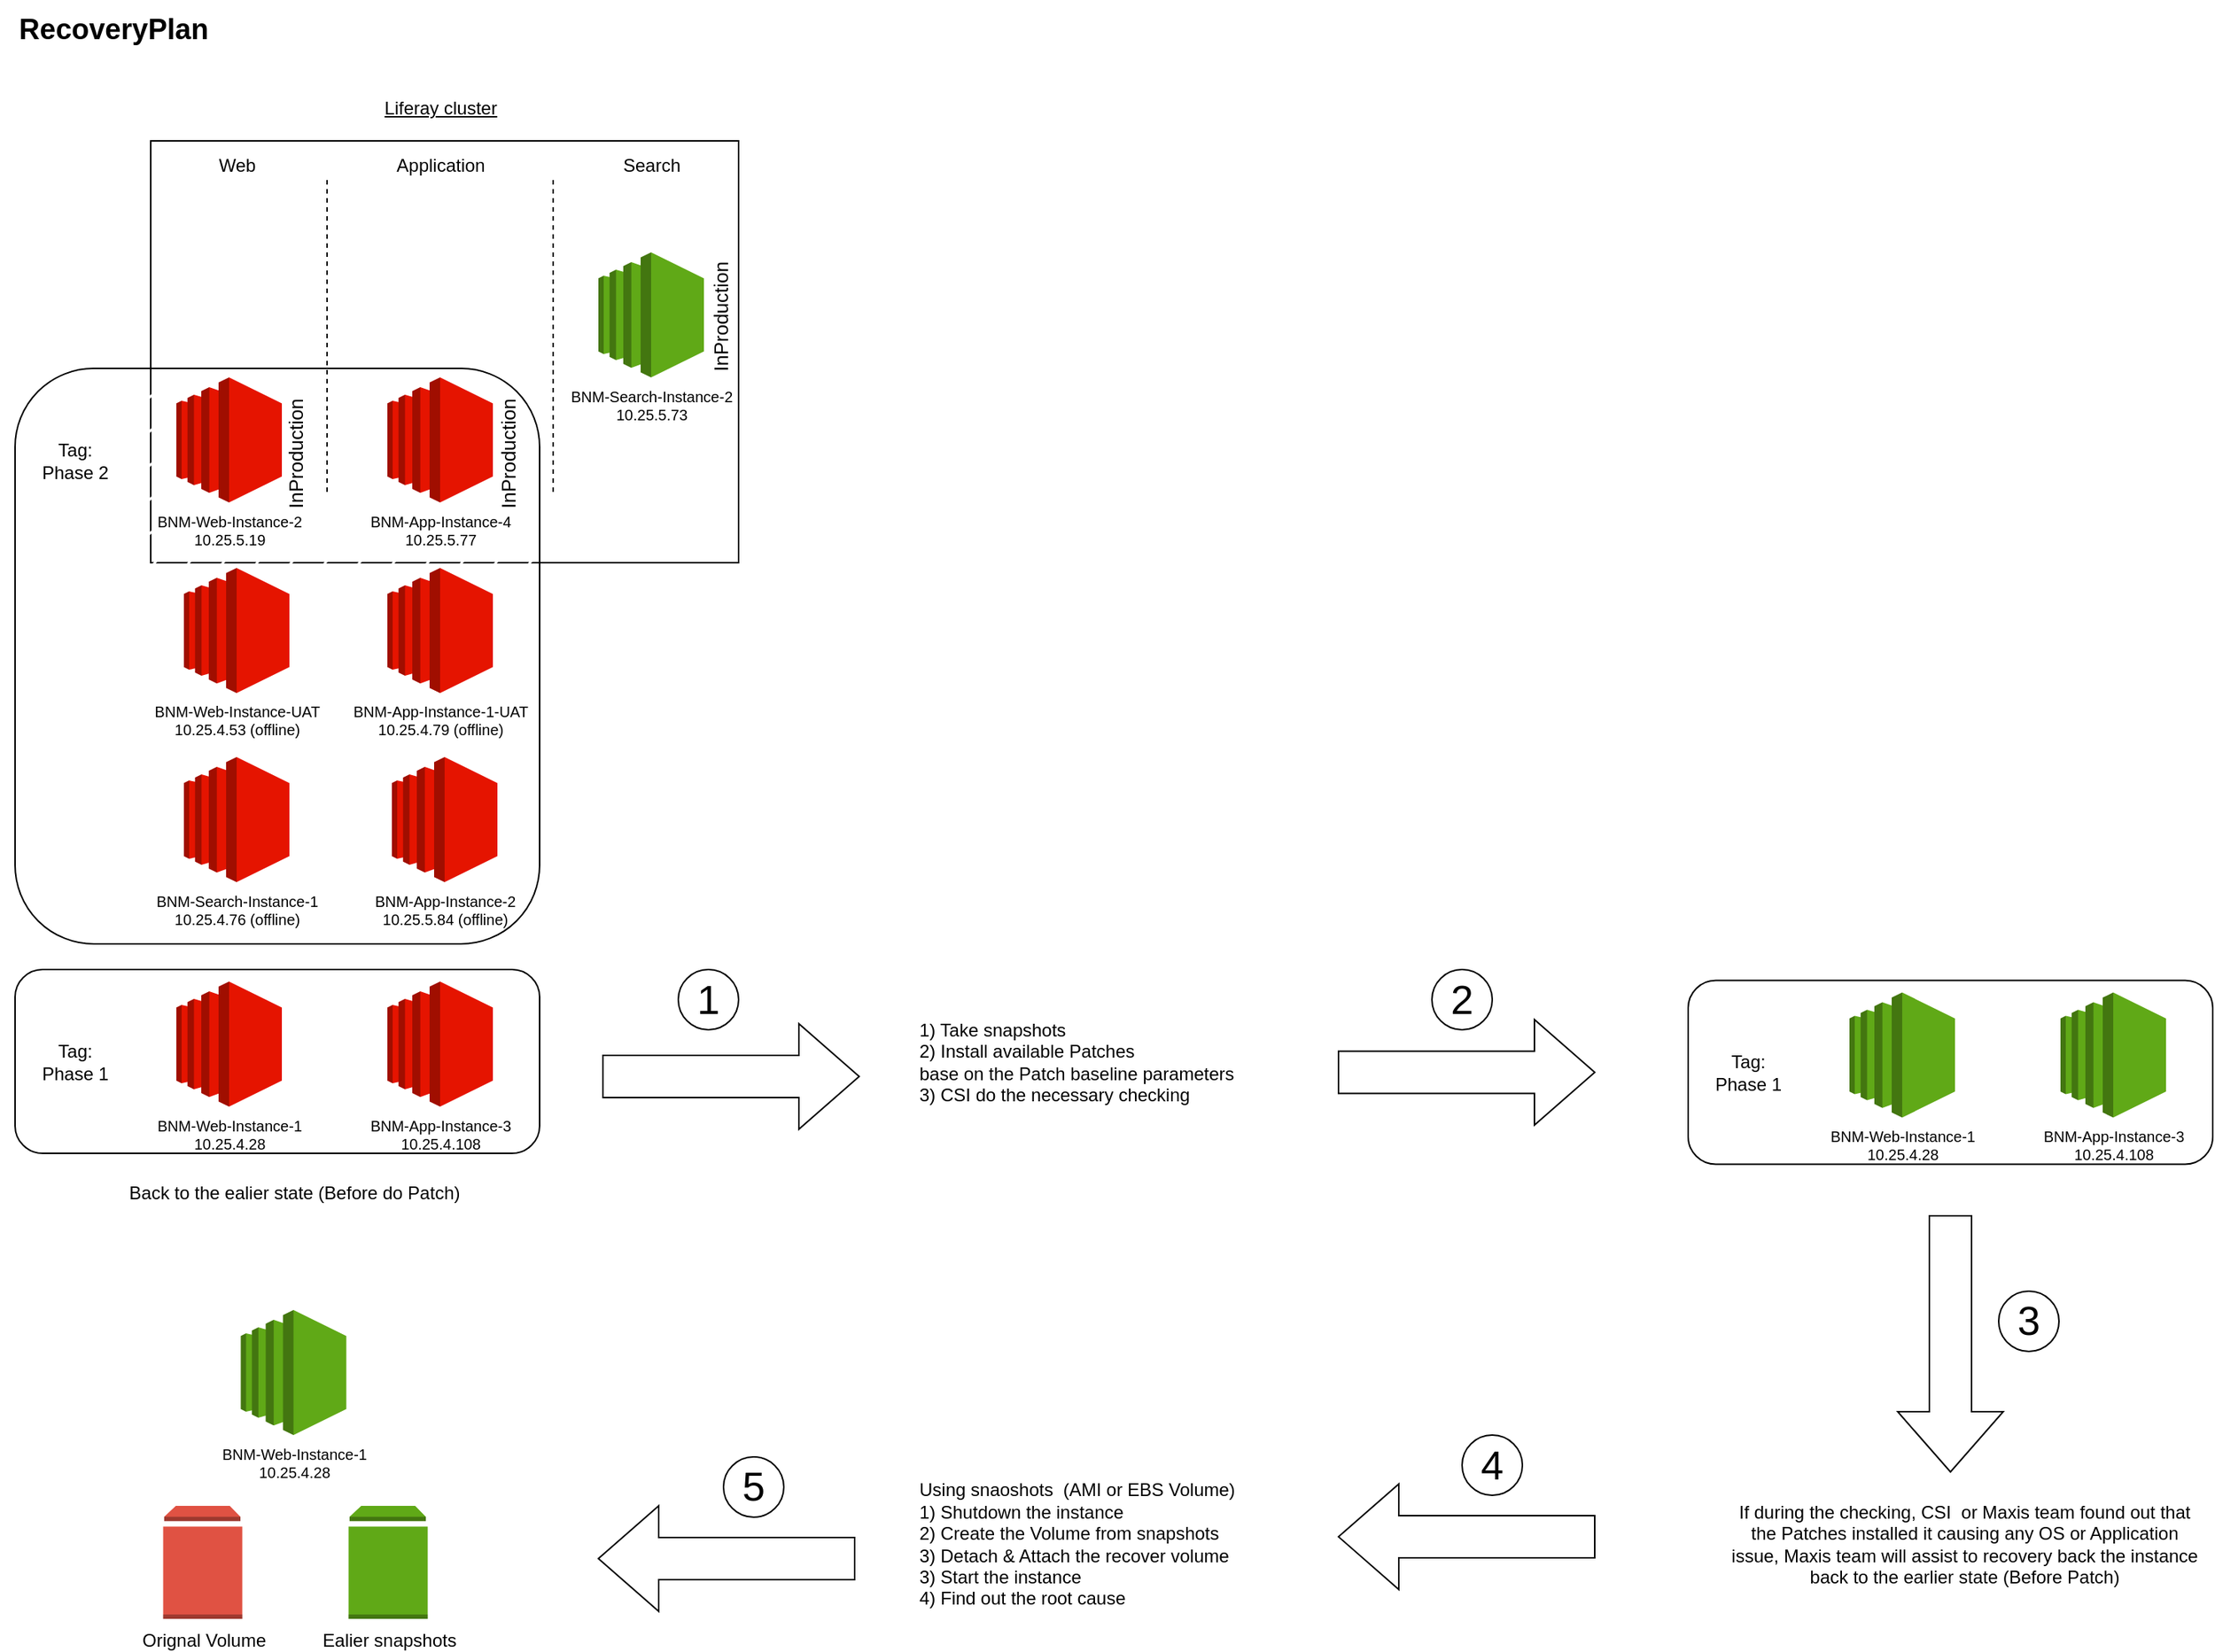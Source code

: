 <mxfile version="23.0.1" type="github">
  <diagram name="Page-1" id="zd14XdLHzOIlV9dh_mGD">
    <mxGraphModel dx="2049" dy="1027" grid="1" gridSize="10" guides="1" tooltips="1" connect="1" arrows="1" fold="1" page="1" pageScale="1" pageWidth="850" pageHeight="1100" math="0" shadow="0">
      <root>
        <mxCell id="0" />
        <mxCell id="1" parent="0" />
        <mxCell id="PuqvNV7YYjLfVx9njn4m-1" value="RecoveryPlan" style="text;html=1;align=center;verticalAlign=middle;resizable=0;points=[];autosize=1;strokeColor=none;fillColor=none;fontSize=19;fontStyle=1" parent="1" vertex="1">
          <mxGeometry x="30" y="13" width="150" height="40" as="geometry" />
        </mxCell>
        <mxCell id="PuqvNV7YYjLfVx9njn4m-69" value="" style="rounded=1;whiteSpace=wrap;html=1;" parent="1" vertex="1">
          <mxGeometry x="40" y="656.5" width="348" height="122" as="geometry" />
        </mxCell>
        <mxCell id="PuqvNV7YYjLfVx9njn4m-70" value="BNM-Web-Instance-1&lt;br&gt;10.25.4.28" style="outlineConnect=0;dashed=0;verticalLabelPosition=bottom;verticalAlign=top;align=center;html=1;shape=mxgraph.aws3.ec2;fillColor=#e51400;shadow=0;fontSize=10;fontColor=#000000;strokeColor=#B20000;labelBorderColor=none;" parent="1" vertex="1">
          <mxGeometry x="147" y="664.5" width="70" height="83" as="geometry" />
        </mxCell>
        <mxCell id="PuqvNV7YYjLfVx9njn4m-71" value="BNM-App-Instance-3&lt;br&gt;10.25.4.108" style="outlineConnect=0;dashed=0;verticalLabelPosition=bottom;verticalAlign=top;align=center;html=1;shape=mxgraph.aws3.ec2;fillColor=#e51400;shadow=0;fontSize=10;fontColor=#000000;strokeColor=#B20000;labelBorderColor=none;" parent="1" vertex="1">
          <mxGeometry x="287" y="664.5" width="70" height="83" as="geometry" />
        </mxCell>
        <mxCell id="PuqvNV7YYjLfVx9njn4m-75" value="Tag: Phase 1" style="text;html=1;strokeColor=none;fillColor=none;align=center;verticalAlign=middle;whiteSpace=wrap;rounded=0;" parent="1" vertex="1">
          <mxGeometry x="50" y="702.5" width="60" height="30" as="geometry" />
        </mxCell>
        <mxCell id="PuqvNV7YYjLfVx9njn4m-82" value="1) Take snapshots&lt;br&gt;2) Install available Patches &lt;br&gt;base on the Patch baseline parameters&lt;br&gt;3) CSI do the necessary checking&amp;nbsp;" style="text;html=1;align=left;verticalAlign=middle;resizable=0;points=[];autosize=1;strokeColor=none;fillColor=none;" parent="1" vertex="1">
          <mxGeometry x="638" y="682.5" width="230" height="70" as="geometry" />
        </mxCell>
        <mxCell id="PuqvNV7YYjLfVx9njn4m-83" value="" style="rounded=1;whiteSpace=wrap;html=1;" parent="1" vertex="1">
          <mxGeometry x="1150" y="663.75" width="348" height="122" as="geometry" />
        </mxCell>
        <mxCell id="PuqvNV7YYjLfVx9njn4m-84" value="BNM-Web-Instance-1&lt;br&gt;10.25.4.28" style="outlineConnect=0;dashed=0;verticalLabelPosition=bottom;verticalAlign=top;align=center;html=1;shape=mxgraph.aws3.ec2;fillColor=#60a917;shadow=0;fontSize=10;fontColor=#000000;strokeColor=#2D7600;labelBorderColor=none;labelBackgroundColor=none;" parent="1" vertex="1">
          <mxGeometry x="1257" y="671.75" width="70" height="83" as="geometry" />
        </mxCell>
        <mxCell id="PuqvNV7YYjLfVx9njn4m-85" value="BNM-App-Instance-3&lt;br&gt;10.25.4.108" style="outlineConnect=0;dashed=0;verticalLabelPosition=bottom;verticalAlign=top;align=center;html=1;shape=mxgraph.aws3.ec2;fillColor=#60a917;shadow=0;fontSize=10;fontColor=#000000;strokeColor=#2D7600;labelBorderColor=none;" parent="1" vertex="1">
          <mxGeometry x="1397" y="671.75" width="70" height="83" as="geometry" />
        </mxCell>
        <mxCell id="PuqvNV7YYjLfVx9njn4m-86" value="Tag: Phase 1" style="text;html=1;strokeColor=none;fillColor=none;align=center;verticalAlign=middle;whiteSpace=wrap;rounded=0;" parent="1" vertex="1">
          <mxGeometry x="1160" y="709.75" width="60" height="30" as="geometry" />
        </mxCell>
        <mxCell id="PuqvNV7YYjLfVx9njn4m-90" value="" style="shape=image;html=1;verticalAlign=top;verticalLabelPosition=bottom;labelBackgroundColor=#ffffff;imageAspect=0;aspect=fixed;image=https://cdn4.iconfinder.com/data/icons/basic-user-interface-2/512/User_Interface-35-128.png" parent="1" vertex="1">
          <mxGeometry x="1228" y="650.5" width="128" height="128" as="geometry" />
        </mxCell>
        <mxCell id="PuqvNV7YYjLfVx9njn4m-92" value="If during the checking, CSI&amp;nbsp; or Maxis team found out that&lt;br&gt;the Patches installed it causing any OS or Application&lt;br&gt;issue, Maxis team will assist to recovery back the instance&lt;br&gt;back to the earlier state (Before Patch)" style="text;html=1;align=center;verticalAlign=middle;resizable=0;points=[];autosize=1;strokeColor=none;fillColor=none;" parent="1" vertex="1">
          <mxGeometry x="1168" y="1002.5" width="330" height="70" as="geometry" />
        </mxCell>
        <mxCell id="PuqvNV7YYjLfVx9njn4m-93" value="Using snaoshots&amp;nbsp; (AMI or EBS Volume)&lt;br&gt;1) Shutdown the instance&lt;br&gt;2) Create the Volume from snapshots&lt;br&gt;3) Detach &amp;amp; Attach the recover volume&lt;br&gt;3) Start the instance&lt;br&gt;4) Find out the root cause" style="text;html=1;align=left;verticalAlign=middle;resizable=0;points=[];autosize=1;strokeColor=none;fillColor=none;" parent="1" vertex="1">
          <mxGeometry x="638" y="987.5" width="230" height="100" as="geometry" />
        </mxCell>
        <mxCell id="PuqvNV7YYjLfVx9njn4m-129" value="BNM-Web-Instance-1&lt;br&gt;10.25.4.28" style="outlineConnect=0;dashed=0;verticalLabelPosition=bottom;verticalAlign=top;align=center;html=1;shape=mxgraph.aws3.ec2;fillColor=#60a917;shadow=0;fontSize=10;fontColor=#000000;strokeColor=#2D7600;labelBorderColor=none;labelBackgroundColor=none;" parent="1" vertex="1">
          <mxGeometry x="189.75" y="882.5" width="70" height="83" as="geometry" />
        </mxCell>
        <mxCell id="PuqvNV7YYjLfVx9njn4m-130" value="Orignal Volume" style="outlineConnect=0;dashed=0;verticalLabelPosition=bottom;verticalAlign=top;align=center;html=1;shape=mxgraph.aws3.volume;fillColor=#E05243;gradientColor=none;" parent="1" vertex="1">
          <mxGeometry x="138.25" y="1012.5" width="52.5" height="75" as="geometry" />
        </mxCell>
        <mxCell id="PuqvNV7YYjLfVx9njn4m-131" value="" style="shape=image;html=1;verticalAlign=top;verticalLabelPosition=bottom;labelBackgroundColor=#ffffff;imageAspect=0;aspect=fixed;image=https://cdn4.iconfinder.com/data/icons/bold-purple-free-samples/32/Arrows_Refresh_Replace_Round_Circle-128.png" parent="1" vertex="1">
          <mxGeometry x="208.25" y="1036" width="33" height="33" as="geometry" />
        </mxCell>
        <mxCell id="PuqvNV7YYjLfVx9njn4m-132" value="Ealier snapshots" style="outlineConnect=0;dashed=0;verticalLabelPosition=bottom;verticalAlign=top;align=center;html=1;shape=mxgraph.aws3.volume;fillColor=#60a917;strokeColor=#000000;fontColor=#000000;" parent="1" vertex="1">
          <mxGeometry x="261.25" y="1012.5" width="52.5" height="75" as="geometry" />
        </mxCell>
        <mxCell id="PuqvNV7YYjLfVx9njn4m-134" value="Back to the ealier state (Before do Patch)" style="text;html=1;align=center;verticalAlign=middle;resizable=0;points=[];autosize=1;strokeColor=none;fillColor=none;" parent="1" vertex="1">
          <mxGeometry x="104.75" y="790" width="240" height="30" as="geometry" />
        </mxCell>
        <mxCell id="PuqvNV7YYjLfVx9njn4m-136" value="" style="shape=image;html=1;verticalAlign=top;verticalLabelPosition=bottom;labelBackgroundColor=#ffffff;imageAspect=0;aspect=fixed;image=https://cdn4.iconfinder.com/data/icons/basic-user-interface-2/512/User_Interface-35-128.png" parent="1" vertex="1">
          <mxGeometry x="160.75" y="860" width="128" height="128" as="geometry" />
        </mxCell>
        <mxCell id="PuqvNV7YYjLfVx9njn4m-140" value="" style="html=1;shadow=0;dashed=0;align=center;verticalAlign=middle;shape=mxgraph.arrows2.arrow;dy=0.6;dx=40;notch=0;rotation=90;" parent="1" vertex="1">
          <mxGeometry x="1239" y="870" width="170" height="70" as="geometry" />
        </mxCell>
        <mxCell id="PuqvNV7YYjLfVx9njn4m-153" value="1" style="ellipse;whiteSpace=wrap;html=1;aspect=fixed;fontSize=27;" parent="1" vertex="1">
          <mxGeometry x="480" y="656.5" width="40" height="40" as="geometry" />
        </mxCell>
        <mxCell id="PuqvNV7YYjLfVx9njn4m-154" value="2" style="ellipse;whiteSpace=wrap;html=1;aspect=fixed;fontSize=27;" parent="1" vertex="1">
          <mxGeometry x="980" y="656.5" width="40" height="40" as="geometry" />
        </mxCell>
        <mxCell id="PuqvNV7YYjLfVx9njn4m-155" value="3" style="ellipse;whiteSpace=wrap;html=1;aspect=fixed;fontSize=27;" parent="1" vertex="1">
          <mxGeometry x="1356" y="870" width="40" height="40" as="geometry" />
        </mxCell>
        <mxCell id="PuqvNV7YYjLfVx9njn4m-156" value="4" style="ellipse;whiteSpace=wrap;html=1;aspect=fixed;fontSize=27;" parent="1" vertex="1">
          <mxGeometry x="1000" y="965.5" width="40" height="40" as="geometry" />
        </mxCell>
        <mxCell id="PuqvNV7YYjLfVx9njn4m-157" value="5" style="ellipse;whiteSpace=wrap;html=1;aspect=fixed;fontSize=27;" parent="1" vertex="1">
          <mxGeometry x="510" y="980" width="40" height="40" as="geometry" />
        </mxCell>
        <mxCell id="PuqvNV7YYjLfVx9njn4m-159" value="" style="rounded=0;whiteSpace=wrap;html=1;" parent="1" vertex="1">
          <mxGeometry x="130" y="106.5" width="390" height="280" as="geometry" />
        </mxCell>
        <mxCell id="PuqvNV7YYjLfVx9njn4m-160" value="" style="endArrow=none;dashed=1;html=1;rounded=0;shadow=0;" parent="1" edge="1">
          <mxGeometry width="50" height="50" relative="1" as="geometry">
            <mxPoint x="397" y="339.5" as="sourcePoint" />
            <mxPoint x="397" y="129.5" as="targetPoint" />
          </mxGeometry>
        </mxCell>
        <mxCell id="PuqvNV7YYjLfVx9njn4m-161" value="Web" style="text;html=1;align=center;verticalAlign=middle;resizable=0;points=[];autosize=1;strokeColor=none;fillColor=none;shadow=0;" parent="1" vertex="1">
          <mxGeometry x="162" y="107.5" width="50" height="30" as="geometry" />
        </mxCell>
        <mxCell id="PuqvNV7YYjLfVx9njn4m-162" value="Application" style="text;html=1;align=center;verticalAlign=middle;resizable=0;points=[];autosize=1;strokeColor=none;fillColor=none;shadow=0;" parent="1" vertex="1">
          <mxGeometry x="282" y="107.5" width="80" height="30" as="geometry" />
        </mxCell>
        <mxCell id="PuqvNV7YYjLfVx9njn4m-163" value="Search" style="text;html=1;align=center;verticalAlign=middle;resizable=0;points=[];autosize=1;strokeColor=none;fillColor=none;shadow=0;" parent="1" vertex="1">
          <mxGeometry x="432" y="107.5" width="60" height="30" as="geometry" />
        </mxCell>
        <mxCell id="PuqvNV7YYjLfVx9njn4m-164" value="&lt;font color=&quot;#000000&quot;&gt;BNM-Search-Instance-2&lt;br&gt;10.25.5.73&lt;/font&gt;" style="outlineConnect=0;dashed=0;verticalLabelPosition=bottom;verticalAlign=top;align=center;html=1;shape=mxgraph.aws3.ec2;fillColor=#60a917;shadow=0;fontSize=10;fontColor=#ffffff;strokeColor=#2D7600;" parent="1" vertex="1">
          <mxGeometry x="427" y="180.5" width="70" height="83" as="geometry" />
        </mxCell>
        <mxCell id="PuqvNV7YYjLfVx9njn4m-165" value="Liferay cluster" style="text;html=1;align=center;verticalAlign=middle;resizable=0;points=[];autosize=1;strokeColor=none;fillColor=none;fontStyle=4" parent="1" vertex="1">
          <mxGeometry x="272" y="69.5" width="100" height="30" as="geometry" />
        </mxCell>
        <mxCell id="PuqvNV7YYjLfVx9njn4m-166" value="" style="rounded=1;whiteSpace=wrap;html=1;labelBorderColor=none;fillStyle=hatch;" parent="1" vertex="1">
          <mxGeometry x="40" y="257.5" width="348" height="382" as="geometry" />
        </mxCell>
        <mxCell id="PuqvNV7YYjLfVx9njn4m-167" value="BNM-App-Instance-4&lt;br&gt;10.25.5.77" style="outlineConnect=0;dashed=0;verticalLabelPosition=bottom;verticalAlign=top;align=center;html=1;shape=mxgraph.aws3.ec2;fillColor=#e51400;shadow=0;fontSize=10;fontColor=#000000;strokeColor=#B20000;labelBorderColor=none;" parent="1" vertex="1">
          <mxGeometry x="287" y="263.5" width="70" height="83" as="geometry" />
        </mxCell>
        <mxCell id="PuqvNV7YYjLfVx9njn4m-168" value="BNM-Web-Instance-2&lt;br&gt;10.25.5.19" style="outlineConnect=0;dashed=0;verticalLabelPosition=bottom;verticalAlign=top;align=center;html=1;shape=mxgraph.aws3.ec2;fillColor=#e51400;shadow=0;fontSize=10;fontColor=#000000;strokeColor=#B20000;labelBorderColor=none;" parent="1" vertex="1">
          <mxGeometry x="147" y="263.5" width="70" height="83" as="geometry" />
        </mxCell>
        <mxCell id="PuqvNV7YYjLfVx9njn4m-169" value="Tag: Phase 2" style="text;html=1;strokeColor=none;fillColor=none;align=center;verticalAlign=middle;whiteSpace=wrap;rounded=0;" parent="1" vertex="1">
          <mxGeometry x="50" y="304" width="60" height="30" as="geometry" />
        </mxCell>
        <mxCell id="PuqvNV7YYjLfVx9njn4m-170" value="BNM-App-Instance-1-UAT&lt;br&gt;10.25.4.79 (offline)" style="outlineConnect=0;dashed=0;verticalLabelPosition=bottom;verticalAlign=top;align=center;html=1;shape=mxgraph.aws3.ec2;fillColor=#e51400;shadow=0;fontSize=10;fontColor=#000000;strokeColor=#B20000;labelBorderColor=none;" parent="1" vertex="1">
          <mxGeometry x="287" y="390" width="70" height="83" as="geometry" />
        </mxCell>
        <mxCell id="PuqvNV7YYjLfVx9njn4m-171" value="BNM-Web-Instance-UAT&lt;br&gt;10.25.4.53 (offline)" style="outlineConnect=0;dashed=0;verticalLabelPosition=bottom;verticalAlign=top;align=center;html=1;shape=mxgraph.aws3.ec2;fillColor=#e51400;shadow=0;fontSize=10;fontColor=#000000;strokeColor=#B20000;labelBorderColor=none;" parent="1" vertex="1">
          <mxGeometry x="152" y="390" width="70" height="83" as="geometry" />
        </mxCell>
        <mxCell id="PuqvNV7YYjLfVx9njn4m-172" value="BNM-App-Instance-2&lt;br&gt;10.25.5.84 (offline)" style="outlineConnect=0;dashed=0;verticalLabelPosition=bottom;verticalAlign=top;align=center;html=1;shape=mxgraph.aws3.ec2;fillColor=#e51400;shadow=0;fontSize=10;fontColor=#000000;strokeColor=#B20000;labelBorderColor=none;" parent="1" vertex="1">
          <mxGeometry x="290" y="515.5" width="70" height="83" as="geometry" />
        </mxCell>
        <mxCell id="PuqvNV7YYjLfVx9njn4m-173" value="" style="endArrow=none;dashed=1;html=1;rounded=0;shadow=0;" parent="1" edge="1">
          <mxGeometry width="50" height="50" relative="1" as="geometry">
            <mxPoint x="247" y="339.5" as="sourcePoint" />
            <mxPoint x="247" y="129.5" as="targetPoint" />
          </mxGeometry>
        </mxCell>
        <mxCell id="PuqvNV7YYjLfVx9njn4m-174" value="InProduction" style="text;html=1;strokeColor=none;fillColor=none;align=center;verticalAlign=middle;whiteSpace=wrap;rounded=0;rotation=-90;fontSize=13;" parent="1" vertex="1">
          <mxGeometry x="196" y="299" width="60" height="30" as="geometry" />
        </mxCell>
        <mxCell id="PuqvNV7YYjLfVx9njn4m-175" value="InProduction" style="text;html=1;strokeColor=none;fillColor=none;align=center;verticalAlign=middle;whiteSpace=wrap;rounded=0;rotation=-90;fontSize=13;" parent="1" vertex="1">
          <mxGeometry x="337" y="299" width="60" height="30" as="geometry" />
        </mxCell>
        <mxCell id="PuqvNV7YYjLfVx9njn4m-176" value="InProduction" style="text;html=1;strokeColor=none;fillColor=none;align=center;verticalAlign=middle;whiteSpace=wrap;rounded=0;rotation=-90;fontSize=13;" parent="1" vertex="1">
          <mxGeometry x="478" y="208" width="60" height="30" as="geometry" />
        </mxCell>
        <mxCell id="PuqvNV7YYjLfVx9njn4m-182" value="" style="html=1;shadow=0;dashed=0;align=center;verticalAlign=middle;shape=mxgraph.arrows2.arrow;dy=0.6;dx=40;notch=0;" parent="1" vertex="1">
          <mxGeometry x="430" y="692.5" width="170" height="70" as="geometry" />
        </mxCell>
        <mxCell id="PuqvNV7YYjLfVx9njn4m-185" value="" style="html=1;shadow=0;dashed=0;align=center;verticalAlign=middle;shape=mxgraph.arrows2.arrow;dy=0.6;dx=40;notch=0;rotation=-180;" parent="1" vertex="1">
          <mxGeometry x="427" y="1012.5" width="170" height="70" as="geometry" />
        </mxCell>
        <mxCell id="PuqvNV7YYjLfVx9njn4m-186" value="" style="html=1;shadow=0;dashed=0;align=center;verticalAlign=middle;shape=mxgraph.arrows2.arrow;dy=0.6;dx=40;notch=0;rotation=-180;" parent="1" vertex="1">
          <mxGeometry x="918" y="998" width="170" height="70" as="geometry" />
        </mxCell>
        <mxCell id="PuqvNV7YYjLfVx9njn4m-187" value="" style="html=1;shadow=0;dashed=0;align=center;verticalAlign=middle;shape=mxgraph.arrows2.arrow;dy=0.6;dx=40;notch=0;" parent="1" vertex="1">
          <mxGeometry x="918" y="689.75" width="170" height="70" as="geometry" />
        </mxCell>
        <mxCell id="PuqvNV7YYjLfVx9njn4m-188" value="BNM-Search-Instance-1&lt;br&gt;10.25.4.76 (offline)" style="outlineConnect=0;dashed=0;verticalLabelPosition=bottom;verticalAlign=top;align=center;html=1;shape=mxgraph.aws3.ec2;fillColor=#e51400;shadow=0;fontSize=10;strokeColor=#B20000;fontColor=#000000;" parent="1" vertex="1">
          <mxGeometry x="152" y="515.5" width="70" height="83" as="geometry" />
        </mxCell>
      </root>
    </mxGraphModel>
  </diagram>
</mxfile>
